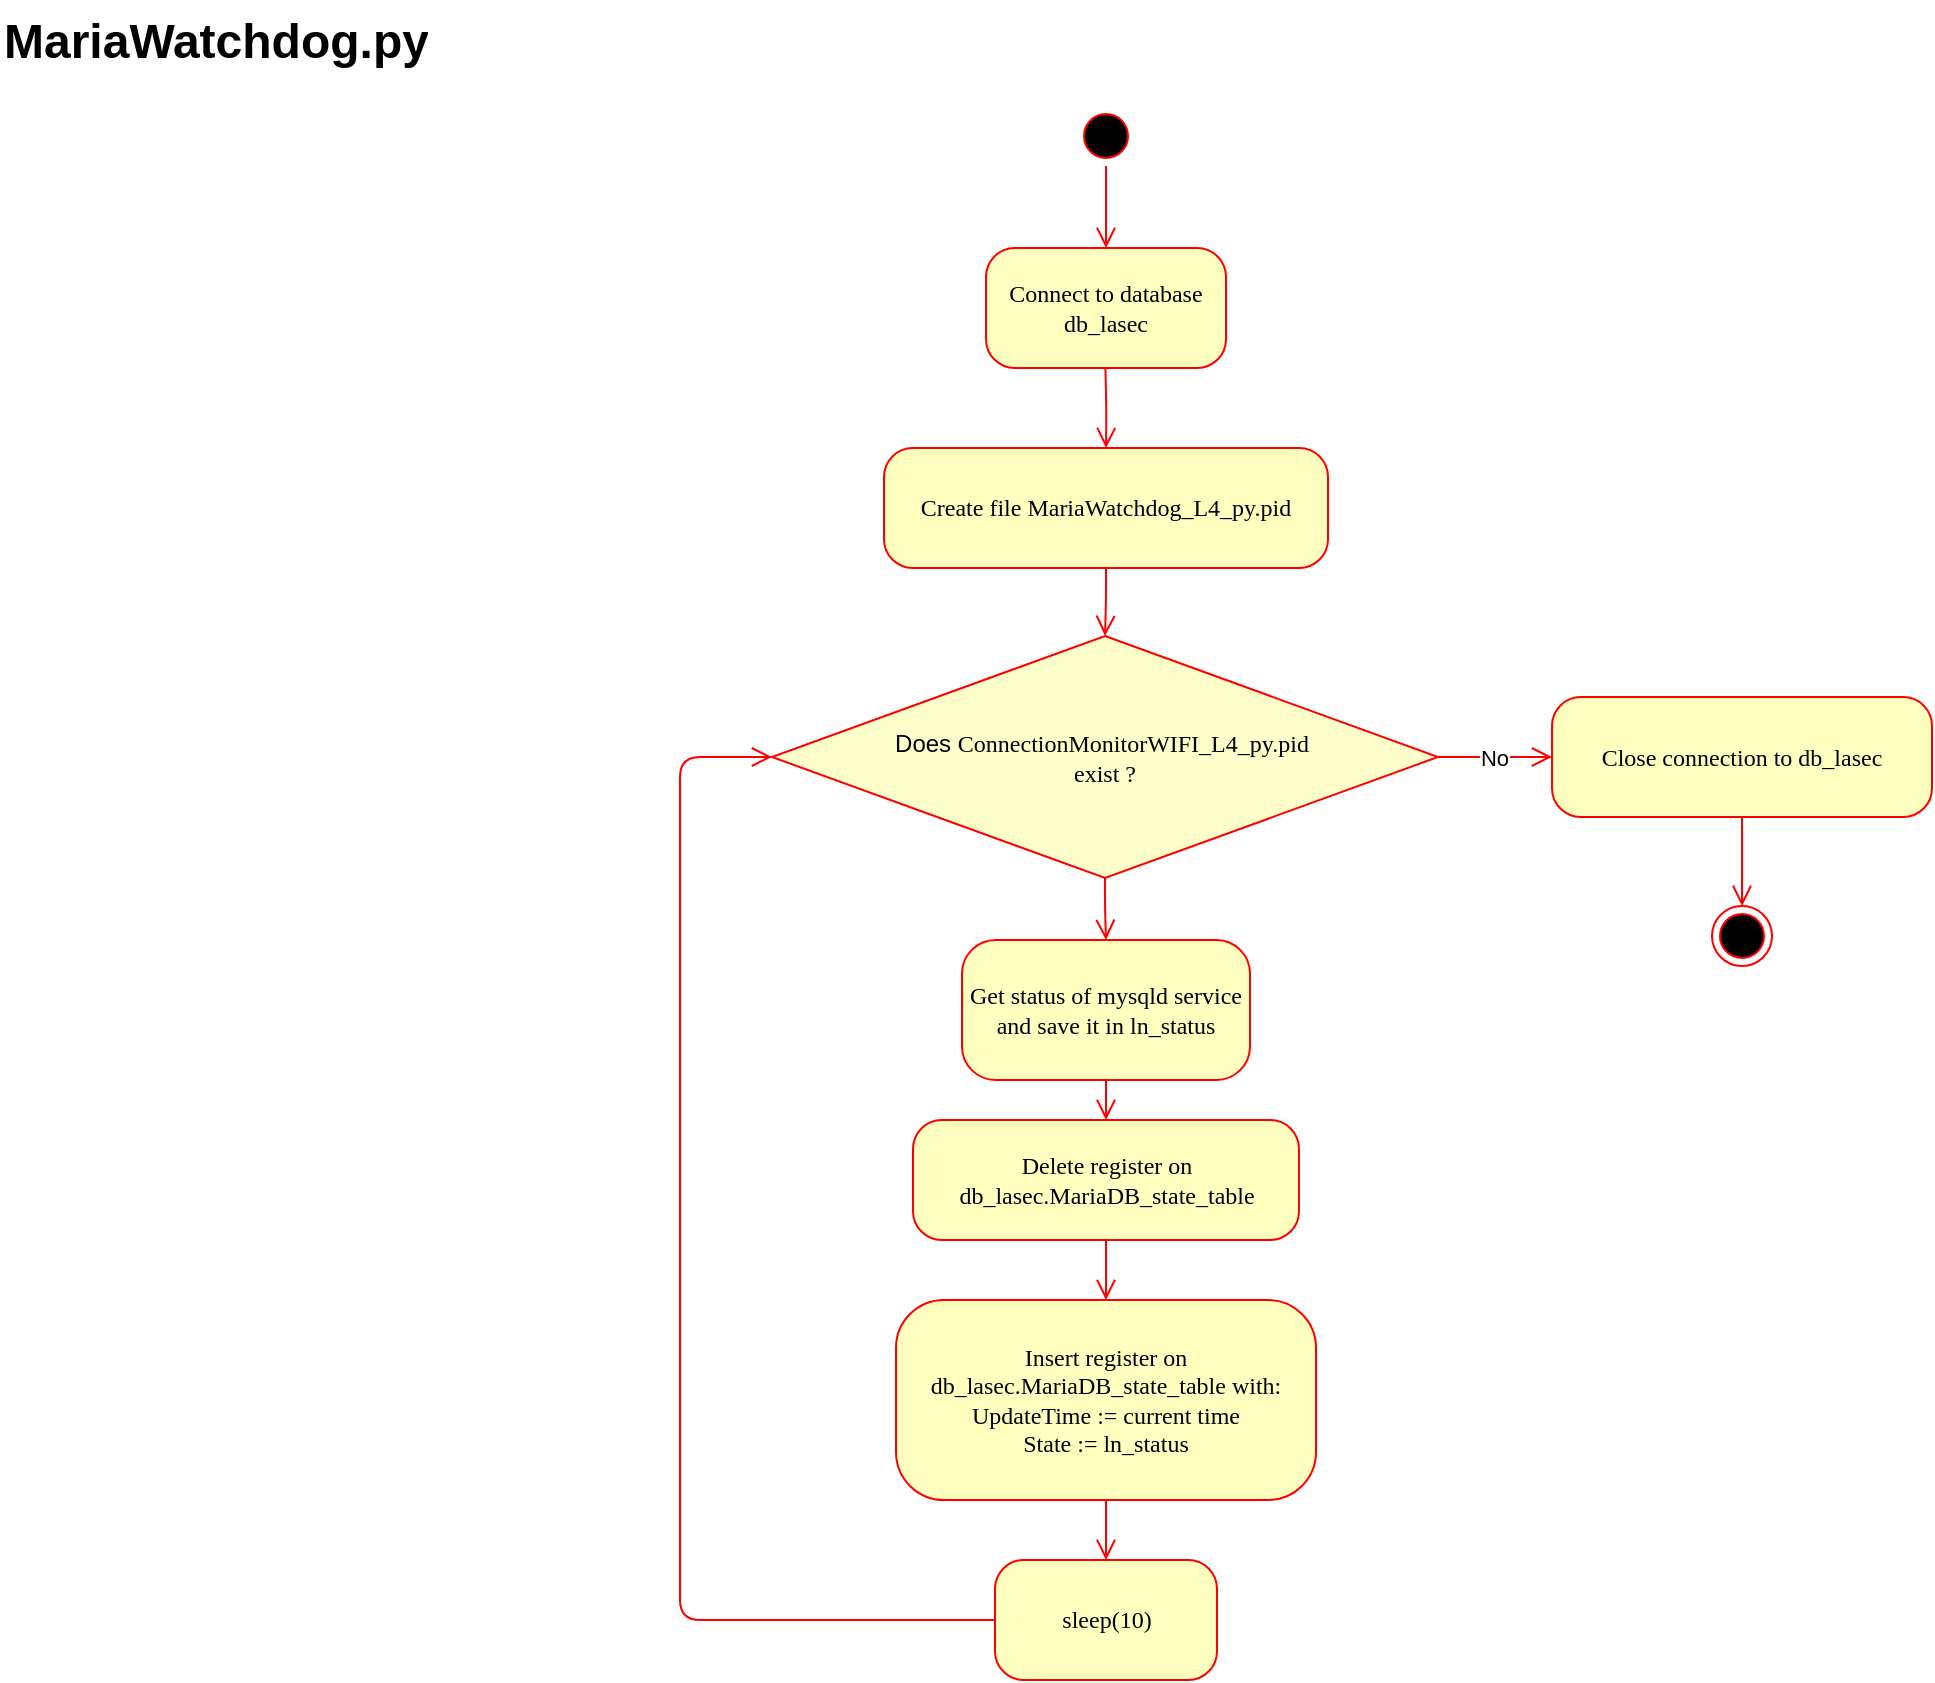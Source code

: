 <mxfile version="28.1.0">
  <diagram name="Page-1" id="58cdce13-f638-feb5-8d6f-7d28b1aa9fa0">
    <mxGraphModel dx="1134" dy="537" grid="1" gridSize="10" guides="1" tooltips="1" connect="1" arrows="1" fold="1" page="1" pageScale="1" pageWidth="1100" pageHeight="850" background="none" math="0" shadow="0">
      <root>
        <mxCell id="0" />
        <mxCell id="1" parent="0" />
        <mxCell id="382b91b5511bd0f7-1" value="" style="ellipse;html=1;shape=startState;fillColor=#000000;strokeColor=#ff0000;rounded=1;shadow=0;comic=0;labelBackgroundColor=none;fontFamily=Verdana;fontSize=12;fontColor=#000000;align=center;direction=south;" parent="1" vertex="1">
          <mxGeometry x="538" y="53" width="30" height="30" as="geometry" />
        </mxCell>
        <mxCell id="382b91b5511bd0f7-6" value="Connect to database db_lasec" style="rounded=1;whiteSpace=wrap;html=1;arcSize=24;fillColor=#ffffc0;strokeColor=#FF0000;shadow=0;comic=0;labelBackgroundColor=none;fontFamily=Verdana;fontSize=12;fontColor=#000000;align=center;" parent="1" vertex="1">
          <mxGeometry x="493" y="124" width="120" height="60" as="geometry" />
        </mxCell>
        <mxCell id="2a3bc250acf0617d-9" style="edgeStyle=orthogonalEdgeStyle;html=1;labelBackgroundColor=none;endArrow=open;endSize=8;strokeColor=#ff0000;fontFamily=Verdana;fontSize=12;align=left;" parent="1" source="382b91b5511bd0f7-1" target="382b91b5511bd0f7-6" edge="1">
          <mxGeometry relative="1" as="geometry" />
        </mxCell>
        <mxCell id="3cde6dad864a17aa-7" style="edgeStyle=elbowEdgeStyle;html=1;labelBackgroundColor=none;endArrow=open;endSize=8;strokeColor=#ff0000;fontFamily=Verdana;fontSize=12;align=left;entryX=0;entryY=0.5;exitX=0;exitY=0.5;exitDx=0;exitDy=0;entryDx=0;entryDy=0;" parent="1" source="-b5_aeEiTCpsvocbng9k-15" target="-b5_aeEiTCpsvocbng9k-6" edge="1">
          <mxGeometry relative="1" as="geometry">
            <mxPoint x="740.444" y="278" as="sourcePoint" />
            <mxPoint x="740" y="153" as="targetPoint" />
            <Array as="points">
              <mxPoint x="340" y="453" />
            </Array>
          </mxGeometry>
        </mxCell>
        <mxCell id="24f968d109e7d6b4-3" value="" style="ellipse;html=1;shape=endState;fillColor=#000000;strokeColor=#ff0000;rounded=1;shadow=0;comic=0;labelBackgroundColor=none;fontFamily=Verdana;fontSize=12;fontColor=#000000;align=center;" parent="1" vertex="1">
          <mxGeometry x="856" y="453" width="30" height="30" as="geometry" />
        </mxCell>
        <mxCell id="3cde6dad864a17aa-12" style="edgeStyle=elbowEdgeStyle;html=1;labelBackgroundColor=none;endArrow=open;endSize=8;strokeColor=#ff0000;fontFamily=Verdana;fontSize=12;align=left;exitX=0.5;exitY=1;exitDx=0;exitDy=0;entryX=0.5;entryY=0;entryDx=0;entryDy=0;" parent="1" source="-b5_aeEiTCpsvocbng9k-18" target="24f968d109e7d6b4-3" edge="1">
          <mxGeometry relative="1" as="geometry">
            <mxPoint x="955" y="813.0" as="sourcePoint" />
            <mxPoint x="840" y="423" as="targetPoint" />
            <Array as="points" />
          </mxGeometry>
        </mxCell>
        <mxCell id="-b5_aeEiTCpsvocbng9k-2" value="Create file MariaWatchdog_L4_py.pid" style="rounded=1;whiteSpace=wrap;html=1;arcSize=24;fillColor=#ffffc0;strokeColor=#ff0000;shadow=0;comic=0;labelBackgroundColor=none;fontFamily=Verdana;fontSize=12;fontColor=#000000;align=center;" parent="1" vertex="1">
          <mxGeometry x="442" y="224" width="222" height="60" as="geometry" />
        </mxCell>
        <mxCell id="-b5_aeEiTCpsvocbng9k-3" style="edgeStyle=orthogonalEdgeStyle;html=1;labelBackgroundColor=none;endArrow=open;endSize=8;strokeColor=#ff0000;fontFamily=Verdana;fontSize=12;align=left;entryX=0.5;entryY=0;entryDx=0;entryDy=0;" parent="1" target="-b5_aeEiTCpsvocbng9k-2" edge="1">
          <mxGeometry relative="1" as="geometry">
            <mxPoint x="552.7" y="184" as="sourcePoint" />
            <mxPoint x="552.7" y="234" as="targetPoint" />
          </mxGeometry>
        </mxCell>
        <mxCell id="-b5_aeEiTCpsvocbng9k-6" value="Does&amp;nbsp;&lt;span style=&quot;font-family: Verdana;&quot;&gt;ConnectionMonitorWIFI_L4_py&lt;/span&gt;&lt;span style=&quot;font-family: Verdana;&quot;&gt;.pid&amp;nbsp;&lt;/span&gt;&lt;div&gt;&lt;span style=&quot;font-family: Verdana;&quot;&gt;exist ?&lt;/span&gt;&lt;/div&gt;" style="rhombus;whiteSpace=wrap;html=1;fillColor=#FFFFCC;strokeColor=#FF0000;" parent="1" vertex="1">
          <mxGeometry x="386" y="318" width="333" height="121" as="geometry" />
        </mxCell>
        <mxCell id="-b5_aeEiTCpsvocbng9k-7" style="edgeStyle=orthogonalEdgeStyle;html=1;labelBackgroundColor=none;endArrow=open;endSize=8;strokeColor=#ff0000;fontFamily=Verdana;fontSize=12;align=left;exitX=0.5;exitY=1;exitDx=0;exitDy=0;entryX=0.5;entryY=0;entryDx=0;entryDy=0;" parent="1" source="-b5_aeEiTCpsvocbng9k-2" target="-b5_aeEiTCpsvocbng9k-6" edge="1">
          <mxGeometry relative="1" as="geometry">
            <mxPoint x="552.61" y="304" as="sourcePoint" />
            <mxPoint x="553" y="304" as="targetPoint" />
          </mxGeometry>
        </mxCell>
        <mxCell id="-b5_aeEiTCpsvocbng9k-11" value="Delete register on db_lasec.MariaDB_state_table" style="rounded=1;whiteSpace=wrap;html=1;arcSize=24;fillColor=#ffffc0;strokeColor=#ff0000;shadow=0;comic=0;labelBackgroundColor=none;fontFamily=Verdana;fontSize=12;fontColor=#000000;align=center;" parent="1" vertex="1">
          <mxGeometry x="456.5" y="560" width="193" height="60" as="geometry" />
        </mxCell>
        <mxCell id="-b5_aeEiTCpsvocbng9k-15" value="sleep(10)" style="rounded=1;whiteSpace=wrap;html=1;arcSize=24;fillColor=#ffffc0;strokeColor=#ff0000;shadow=0;comic=0;labelBackgroundColor=none;fontFamily=Verdana;fontSize=12;fontColor=#000000;align=center;" parent="1" vertex="1">
          <mxGeometry x="497.5" y="780" width="111" height="60" as="geometry" />
        </mxCell>
        <mxCell id="-b5_aeEiTCpsvocbng9k-17" style="edgeStyle=elbowEdgeStyle;html=1;labelBackgroundColor=none;endArrow=open;endSize=8;strokeColor=#ff0000;fontFamily=Verdana;fontSize=12;align=left;entryX=0.5;entryY=0;entryDx=0;entryDy=0;exitX=0.5;exitY=1;exitDx=0;exitDy=0;" parent="1" source="-b5_aeEiTCpsvocbng9k-11" target="HqLHzUmemBixosrZDxwC-1" edge="1">
          <mxGeometry relative="1" as="geometry">
            <mxPoint x="550" y="598" as="sourcePoint" />
            <mxPoint x="551" y="628" as="targetPoint" />
            <Array as="points" />
          </mxGeometry>
        </mxCell>
        <mxCell id="-b5_aeEiTCpsvocbng9k-18" value="Close connection to db_lasec" style="rounded=1;whiteSpace=wrap;html=1;arcSize=24;fillColor=#ffffc0;strokeColor=#ff0000;shadow=0;comic=0;labelBackgroundColor=none;fontFamily=Verdana;fontSize=12;fontColor=#000000;align=center;" parent="1" vertex="1">
          <mxGeometry x="776" y="348.5" width="190" height="60" as="geometry" />
        </mxCell>
        <mxCell id="-b5_aeEiTCpsvocbng9k-21" style="edgeStyle=elbowEdgeStyle;html=1;labelBackgroundColor=none;endArrow=open;endSize=8;strokeColor=#ff0000;fontFamily=Verdana;fontSize=12;align=left;entryX=0;entryY=0.5;entryDx=0;entryDy=0;exitX=1;exitY=0.5;exitDx=0;exitDy=0;elbow=vertical;" parent="1" source="-b5_aeEiTCpsvocbng9k-6" target="-b5_aeEiTCpsvocbng9k-18" edge="1">
          <mxGeometry relative="1" as="geometry">
            <mxPoint x="600" y="433" as="sourcePoint" />
            <mxPoint x="600" y="462" as="targetPoint" />
            <Array as="points" />
          </mxGeometry>
        </mxCell>
        <mxCell id="-b5_aeEiTCpsvocbng9k-23" value="No" style="edgeLabel;html=1;align=center;verticalAlign=middle;resizable=0;points=[];" parent="-b5_aeEiTCpsvocbng9k-21" vertex="1" connectable="0">
          <mxGeometry x="0.173" relative="1" as="geometry">
            <mxPoint x="-6" as="offset" />
          </mxGeometry>
        </mxCell>
        <mxCell id="-b5_aeEiTCpsvocbng9k-25" value="&lt;h1 style=&quot;margin-top: 0px;&quot;&gt;MariaWatchdog.py&lt;/h1&gt;" style="text;html=1;whiteSpace=wrap;overflow=hidden;rounded=0;" parent="1" vertex="1">
          <mxGeometry width="320" height="50" as="geometry" />
        </mxCell>
        <mxCell id="rV2Ys3GXxWUU0AGFriuB-1" value="Get status of mysqld service and save it in ln_status" style="rounded=1;whiteSpace=wrap;html=1;arcSize=24;fillColor=#ffffc0;strokeColor=#ff0000;shadow=0;comic=0;labelBackgroundColor=none;fontFamily=Verdana;fontSize=12;fontColor=#000000;align=center;" parent="1" vertex="1">
          <mxGeometry x="481" y="470" width="144" height="70" as="geometry" />
        </mxCell>
        <mxCell id="rV2Ys3GXxWUU0AGFriuB-2" style="edgeStyle=orthogonalEdgeStyle;html=1;labelBackgroundColor=none;endArrow=open;endSize=8;strokeColor=#ff0000;fontFamily=Verdana;fontSize=12;align=left;exitX=0.5;exitY=1;exitDx=0;exitDy=0;entryX=0.5;entryY=0;entryDx=0;entryDy=0;" parent="1" source="-b5_aeEiTCpsvocbng9k-6" target="rV2Ys3GXxWUU0AGFriuB-1" edge="1">
          <mxGeometry relative="1" as="geometry">
            <mxPoint x="760" y="270" as="sourcePoint" />
            <mxPoint x="760" y="304" as="targetPoint" />
          </mxGeometry>
        </mxCell>
        <mxCell id="rV2Ys3GXxWUU0AGFriuB-3" style="edgeStyle=orthogonalEdgeStyle;html=1;labelBackgroundColor=none;endArrow=open;endSize=8;strokeColor=#ff0000;fontFamily=Verdana;fontSize=12;align=left;exitX=0.5;exitY=1;exitDx=0;exitDy=0;" parent="1" source="rV2Ys3GXxWUU0AGFriuB-1" target="-b5_aeEiTCpsvocbng9k-11" edge="1">
          <mxGeometry relative="1" as="geometry">
            <mxPoint x="570" y="570" as="sourcePoint" />
            <mxPoint x="670" y="441" as="targetPoint" />
          </mxGeometry>
        </mxCell>
        <mxCell id="HqLHzUmemBixosrZDxwC-1" value="Insert register on db_lasec.MariaDB_state_table with:&lt;div&gt;UpdateTime := current time&lt;/div&gt;&lt;div&gt;State := ln_status&lt;/div&gt;" style="rounded=1;whiteSpace=wrap;html=1;arcSize=24;fillColor=#ffffc0;strokeColor=#ff0000;shadow=0;comic=0;labelBackgroundColor=none;fontFamily=Verdana;fontSize=12;fontColor=#000000;align=center;" vertex="1" parent="1">
          <mxGeometry x="448" y="650" width="210" height="100" as="geometry" />
        </mxCell>
        <mxCell id="HqLHzUmemBixosrZDxwC-2" style="edgeStyle=elbowEdgeStyle;html=1;labelBackgroundColor=none;endArrow=open;endSize=8;strokeColor=#ff0000;fontFamily=Verdana;fontSize=12;align=left;entryX=0.5;entryY=0;entryDx=0;entryDy=0;exitX=0.5;exitY=1;exitDx=0;exitDy=0;" edge="1" parent="1" source="HqLHzUmemBixosrZDxwC-1" target="-b5_aeEiTCpsvocbng9k-15">
          <mxGeometry relative="1" as="geometry">
            <mxPoint x="710" y="600" as="sourcePoint" />
            <mxPoint x="710" y="630" as="targetPoint" />
            <Array as="points" />
          </mxGeometry>
        </mxCell>
      </root>
    </mxGraphModel>
  </diagram>
</mxfile>
